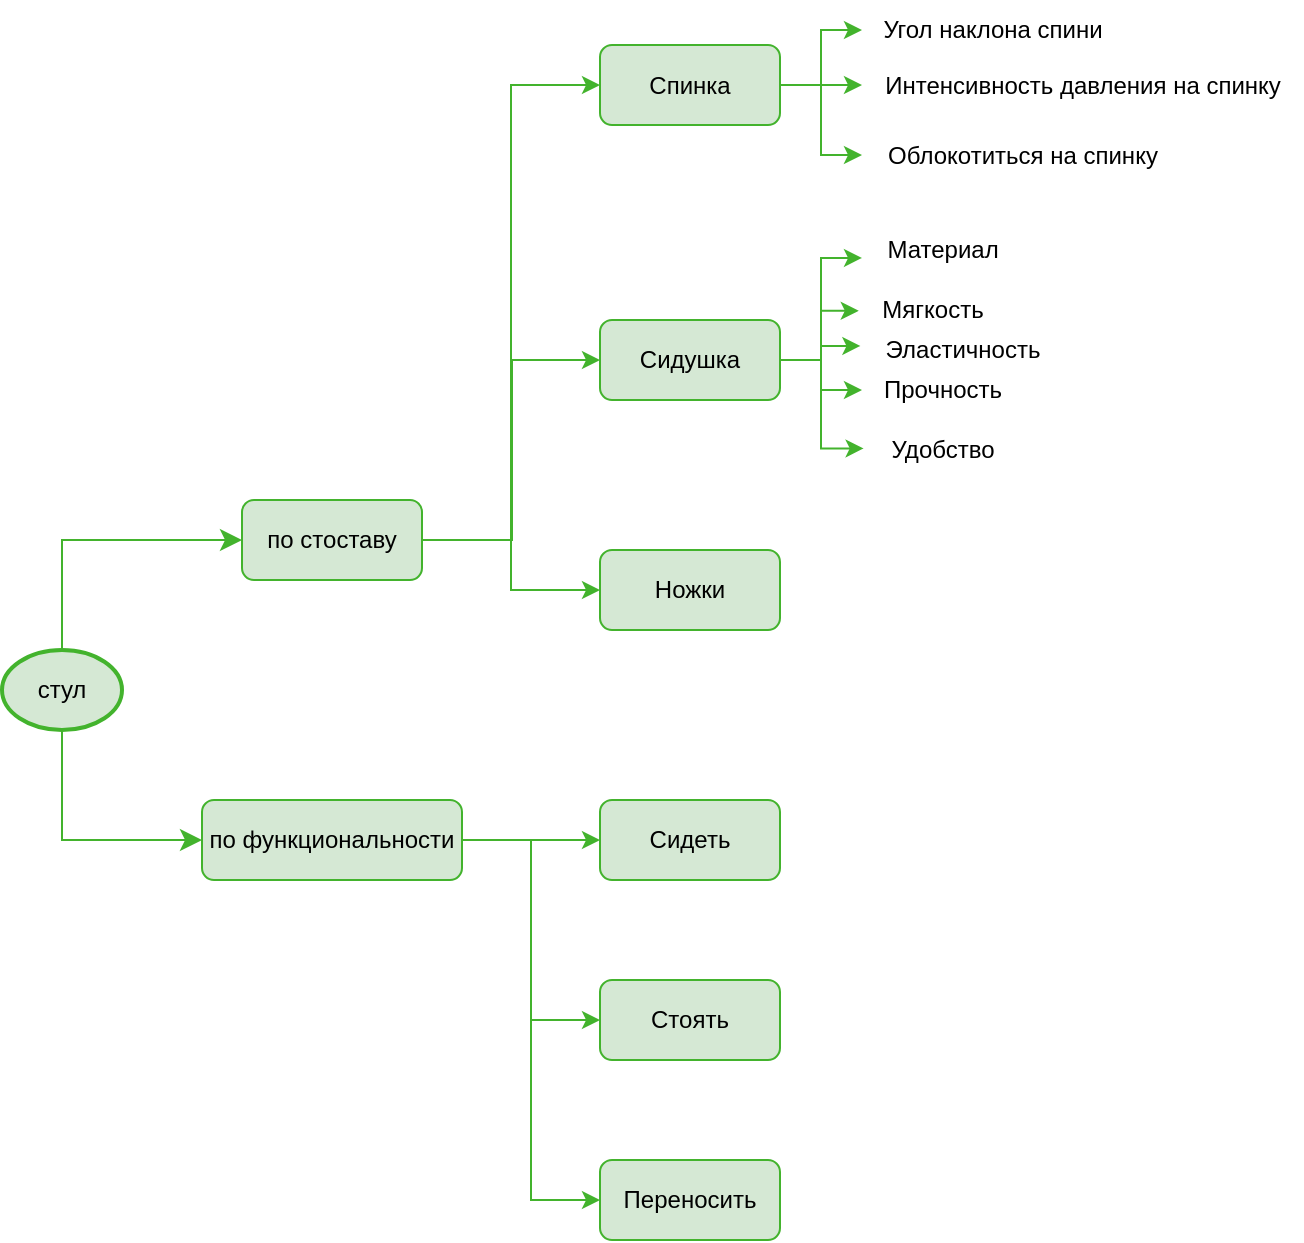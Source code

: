 <mxfile version="20.8.10" type="github">
  <diagram name="Страница 1" id="6EAmZXOaX1JrKrblsV_B">
    <mxGraphModel dx="1002" dy="553" grid="1" gridSize="10" guides="1" tooltips="1" connect="1" arrows="1" fold="1" page="1" pageScale="1" pageWidth="827" pageHeight="1169" math="0" shadow="0">
      <root>
        <mxCell id="0" />
        <mxCell id="1" parent="0" />
        <mxCell id="6-NJyNqDni9yNwFOhuFU-6" value="стул" style="strokeWidth=2;html=1;shape=mxgraph.flowchart.start_1;whiteSpace=wrap;fillColor=#d5e8d4;strokeColor=#43B32D;" vertex="1" parent="1">
          <mxGeometry x="80" y="405" width="60" height="40" as="geometry" />
        </mxCell>
        <mxCell id="6-NJyNqDni9yNwFOhuFU-18" style="edgeStyle=orthogonalEdgeStyle;rounded=0;orthogonalLoop=1;jettySize=auto;html=1;exitX=1;exitY=0.5;exitDx=0;exitDy=0;entryX=0;entryY=0.5;entryDx=0;entryDy=0;fillColor=#d5e8d4;strokeColor=#43B32D;" edge="1" parent="1" source="6-NJyNqDni9yNwFOhuFU-7" target="6-NJyNqDni9yNwFOhuFU-14">
          <mxGeometry relative="1" as="geometry" />
        </mxCell>
        <mxCell id="6-NJyNqDni9yNwFOhuFU-19" style="edgeStyle=orthogonalEdgeStyle;rounded=0;orthogonalLoop=1;jettySize=auto;html=1;entryX=0;entryY=0.5;entryDx=0;entryDy=0;exitX=1;exitY=0.5;exitDx=0;exitDy=0;fillColor=#d5e8d4;strokeColor=#43B32D;" edge="1" parent="1" source="6-NJyNqDni9yNwFOhuFU-7" target="6-NJyNqDni9yNwFOhuFU-13">
          <mxGeometry relative="1" as="geometry">
            <Array as="points">
              <mxPoint x="335" y="350" />
              <mxPoint x="335" y="260" />
            </Array>
          </mxGeometry>
        </mxCell>
        <mxCell id="6-NJyNqDni9yNwFOhuFU-20" style="edgeStyle=orthogonalEdgeStyle;rounded=0;orthogonalLoop=1;jettySize=auto;html=1;exitX=1;exitY=0.5;exitDx=0;exitDy=0;entryX=0;entryY=0.5;entryDx=0;entryDy=0;fillColor=#d5e8d4;strokeColor=#43B32D;" edge="1" parent="1" source="6-NJyNqDni9yNwFOhuFU-7" target="6-NJyNqDni9yNwFOhuFU-12">
          <mxGeometry relative="1" as="geometry" />
        </mxCell>
        <mxCell id="6-NJyNqDni9yNwFOhuFU-7" value="по стоставу" style="rounded=1;whiteSpace=wrap;html=1;fillColor=#d5e8d4;strokeColor=#43B32D;" vertex="1" parent="1">
          <mxGeometry x="200" y="330" width="90" height="40" as="geometry" />
        </mxCell>
        <mxCell id="6-NJyNqDni9yNwFOhuFU-21" style="edgeStyle=orthogonalEdgeStyle;rounded=0;orthogonalLoop=1;jettySize=auto;html=1;exitX=1;exitY=0.5;exitDx=0;exitDy=0;entryX=0;entryY=0.5;entryDx=0;entryDy=0;fillColor=#d5e8d4;strokeColor=#43B32D;" edge="1" parent="1" source="6-NJyNqDni9yNwFOhuFU-8" target="6-NJyNqDni9yNwFOhuFU-16">
          <mxGeometry relative="1" as="geometry" />
        </mxCell>
        <mxCell id="6-NJyNqDni9yNwFOhuFU-22" style="edgeStyle=orthogonalEdgeStyle;rounded=0;orthogonalLoop=1;jettySize=auto;html=1;exitX=1;exitY=0.5;exitDx=0;exitDy=0;entryX=0;entryY=0.5;entryDx=0;entryDy=0;fillColor=#d5e8d4;strokeColor=#43B32D;" edge="1" parent="1" source="6-NJyNqDni9yNwFOhuFU-8" target="6-NJyNqDni9yNwFOhuFU-15">
          <mxGeometry relative="1" as="geometry" />
        </mxCell>
        <mxCell id="6-NJyNqDni9yNwFOhuFU-23" style="edgeStyle=orthogonalEdgeStyle;rounded=0;orthogonalLoop=1;jettySize=auto;html=1;exitX=1;exitY=0.5;exitDx=0;exitDy=0;entryX=0;entryY=0.5;entryDx=0;entryDy=0;fillColor=#d5e8d4;strokeColor=#43B32D;" edge="1" parent="1" source="6-NJyNqDni9yNwFOhuFU-8" target="6-NJyNqDni9yNwFOhuFU-17">
          <mxGeometry relative="1" as="geometry" />
        </mxCell>
        <mxCell id="6-NJyNqDni9yNwFOhuFU-8" value="по функциональности" style="rounded=1;whiteSpace=wrap;html=1;fillColor=#d5e8d4;strokeColor=#43B32D;" vertex="1" parent="1">
          <mxGeometry x="180" y="480" width="130" height="40" as="geometry" />
        </mxCell>
        <mxCell id="6-NJyNqDni9yNwFOhuFU-10" value="" style="edgeStyle=elbowEdgeStyle;elbow=vertical;endArrow=classic;html=1;curved=0;rounded=0;endSize=8;startSize=8;entryX=0;entryY=0.5;entryDx=0;entryDy=0;exitX=0.5;exitY=1;exitDx=0;exitDy=0;exitPerimeter=0;fillColor=#d5e8d4;strokeColor=#43B32D;" edge="1" parent="1" source="6-NJyNqDni9yNwFOhuFU-6" target="6-NJyNqDni9yNwFOhuFU-8">
          <mxGeometry width="50" height="50" relative="1" as="geometry">
            <mxPoint x="110" y="455" as="sourcePoint" />
            <mxPoint x="140" y="475" as="targetPoint" />
            <Array as="points">
              <mxPoint x="150" y="500" />
            </Array>
          </mxGeometry>
        </mxCell>
        <mxCell id="6-NJyNqDni9yNwFOhuFU-11" value="" style="edgeStyle=elbowEdgeStyle;elbow=vertical;endArrow=classic;html=1;curved=0;rounded=0;endSize=8;startSize=8;entryX=0;entryY=0.5;entryDx=0;entryDy=0;exitX=0.5;exitY=0;exitDx=0;exitDy=0;exitPerimeter=0;fillColor=#d5e8d4;strokeColor=#43B32D;" edge="1" parent="1" source="6-NJyNqDni9yNwFOhuFU-6" target="6-NJyNqDni9yNwFOhuFU-7">
          <mxGeometry width="50" height="50" relative="1" as="geometry">
            <mxPoint x="110" y="395" as="sourcePoint" />
            <mxPoint x="190" y="445" as="targetPoint" />
            <Array as="points">
              <mxPoint x="160" y="350" />
            </Array>
          </mxGeometry>
        </mxCell>
        <mxCell id="6-NJyNqDni9yNwFOhuFU-12" value="Ножки" style="rounded=1;whiteSpace=wrap;html=1;fillColor=#d5e8d4;strokeColor=#43B32D;" vertex="1" parent="1">
          <mxGeometry x="379" y="355" width="90" height="40" as="geometry" />
        </mxCell>
        <mxCell id="6-NJyNqDni9yNwFOhuFU-45" style="edgeStyle=orthogonalEdgeStyle;rounded=0;orthogonalLoop=1;jettySize=auto;html=1;exitX=1;exitY=0.5;exitDx=0;exitDy=0;entryX=0;entryY=0.633;entryDx=0;entryDy=0;entryPerimeter=0;strokeColor=#43B32D;" edge="1" parent="1" source="6-NJyNqDni9yNwFOhuFU-13" target="6-NJyNqDni9yNwFOhuFU-27">
          <mxGeometry relative="1" as="geometry" />
        </mxCell>
        <mxCell id="6-NJyNqDni9yNwFOhuFU-47" style="edgeStyle=orthogonalEdgeStyle;rounded=0;orthogonalLoop=1;jettySize=auto;html=1;exitX=1;exitY=0.5;exitDx=0;exitDy=0;entryX=1.023;entryY=0.487;entryDx=0;entryDy=0;entryPerimeter=0;strokeColor=#43B32D;" edge="1" parent="1" source="6-NJyNqDni9yNwFOhuFU-13" target="6-NJyNqDni9yNwFOhuFU-28">
          <mxGeometry relative="1" as="geometry" />
        </mxCell>
        <mxCell id="6-NJyNqDni9yNwFOhuFU-48" style="edgeStyle=orthogonalEdgeStyle;rounded=0;orthogonalLoop=1;jettySize=auto;html=1;exitX=1;exitY=0.5;exitDx=0;exitDy=0;entryX=-0.008;entryY=0.433;entryDx=0;entryDy=0;entryPerimeter=0;strokeColor=#43B32D;" edge="1" parent="1" source="6-NJyNqDni9yNwFOhuFU-13" target="6-NJyNqDni9yNwFOhuFU-29">
          <mxGeometry relative="1" as="geometry" />
        </mxCell>
        <mxCell id="6-NJyNqDni9yNwFOhuFU-49" style="edgeStyle=orthogonalEdgeStyle;rounded=0;orthogonalLoop=1;jettySize=auto;html=1;exitX=1;exitY=0.5;exitDx=0;exitDy=0;strokeColor=#43B32D;" edge="1" parent="1" source="6-NJyNqDni9yNwFOhuFU-13" target="6-NJyNqDni9yNwFOhuFU-30">
          <mxGeometry relative="1" as="geometry" />
        </mxCell>
        <mxCell id="6-NJyNqDni9yNwFOhuFU-50" style="edgeStyle=orthogonalEdgeStyle;rounded=0;orthogonalLoop=1;jettySize=auto;html=1;exitX=1;exitY=0.5;exitDx=0;exitDy=0;entryX=0.01;entryY=0.473;entryDx=0;entryDy=0;entryPerimeter=0;strokeColor=#43B32D;" edge="1" parent="1" source="6-NJyNqDni9yNwFOhuFU-13" target="6-NJyNqDni9yNwFOhuFU-32">
          <mxGeometry relative="1" as="geometry" />
        </mxCell>
        <mxCell id="6-NJyNqDni9yNwFOhuFU-13" value="Сидушка" style="rounded=1;whiteSpace=wrap;html=1;fillColor=#d5e8d4;strokeColor=#43B32D;" vertex="1" parent="1">
          <mxGeometry x="379" y="240" width="90" height="40" as="geometry" />
        </mxCell>
        <mxCell id="6-NJyNqDni9yNwFOhuFU-37" value="" style="edgeStyle=orthogonalEdgeStyle;rounded=0;orthogonalLoop=1;jettySize=auto;html=1;strokeColor=#43B32D;" edge="1" parent="1" source="6-NJyNqDni9yNwFOhuFU-14" target="6-NJyNqDni9yNwFOhuFU-26">
          <mxGeometry relative="1" as="geometry" />
        </mxCell>
        <mxCell id="6-NJyNqDni9yNwFOhuFU-38" style="edgeStyle=orthogonalEdgeStyle;rounded=0;orthogonalLoop=1;jettySize=auto;html=1;strokeColor=#43B32D;" edge="1" parent="1" source="6-NJyNqDni9yNwFOhuFU-14" target="6-NJyNqDni9yNwFOhuFU-25">
          <mxGeometry relative="1" as="geometry" />
        </mxCell>
        <mxCell id="6-NJyNqDni9yNwFOhuFU-39" style="edgeStyle=orthogonalEdgeStyle;rounded=0;orthogonalLoop=1;jettySize=auto;html=1;exitX=1;exitY=0.5;exitDx=0;exitDy=0;strokeColor=#43B32D;" edge="1" parent="1" source="6-NJyNqDni9yNwFOhuFU-14" target="6-NJyNqDni9yNwFOhuFU-24">
          <mxGeometry relative="1" as="geometry" />
        </mxCell>
        <mxCell id="6-NJyNqDni9yNwFOhuFU-14" value="Спинка" style="rounded=1;whiteSpace=wrap;html=1;fillColor=#d5e8d4;strokeColor=#43B32D;" vertex="1" parent="1">
          <mxGeometry x="379" y="102.5" width="90" height="40" as="geometry" />
        </mxCell>
        <mxCell id="6-NJyNqDni9yNwFOhuFU-15" value="Стоять" style="rounded=1;whiteSpace=wrap;html=1;fillColor=#d5e8d4;strokeColor=#43B32D;" vertex="1" parent="1">
          <mxGeometry x="379" y="570" width="90" height="40" as="geometry" />
        </mxCell>
        <mxCell id="6-NJyNqDni9yNwFOhuFU-16" value="Сидеть" style="rounded=1;whiteSpace=wrap;html=1;fillColor=#d5e8d4;strokeColor=#43B32D;" vertex="1" parent="1">
          <mxGeometry x="379" y="480" width="90" height="40" as="geometry" />
        </mxCell>
        <mxCell id="6-NJyNqDni9yNwFOhuFU-17" value="Переносить" style="rounded=1;whiteSpace=wrap;html=1;fillColor=#d5e8d4;strokeColor=#43B32D;" vertex="1" parent="1">
          <mxGeometry x="379" y="660" width="90" height="40" as="geometry" />
        </mxCell>
        <mxCell id="6-NJyNqDni9yNwFOhuFU-24" value="Угол наклона спини" style="text;html=1;align=center;verticalAlign=middle;resizable=0;points=[];autosize=1;strokeColor=none;fillColor=none;" vertex="1" parent="1">
          <mxGeometry x="510" y="80" width="130" height="30" as="geometry" />
        </mxCell>
        <mxCell id="6-NJyNqDni9yNwFOhuFU-25" value="Интенсивность давления на спинку" style="text;html=1;align=center;verticalAlign=middle;resizable=0;points=[];autosize=1;strokeColor=none;fillColor=none;" vertex="1" parent="1">
          <mxGeometry x="510" y="107.5" width="220" height="30" as="geometry" />
        </mxCell>
        <mxCell id="6-NJyNqDni9yNwFOhuFU-26" value="Облокотиться на спинку" style="text;html=1;align=center;verticalAlign=middle;resizable=0;points=[];autosize=1;strokeColor=none;fillColor=none;" vertex="1" parent="1">
          <mxGeometry x="510" y="142.5" width="160" height="30" as="geometry" />
        </mxCell>
        <mxCell id="6-NJyNqDni9yNwFOhuFU-28" value="Мягкость" style="text;align=center;verticalAlign=middle;resizable=0;points=[];autosize=1;strokeColor=none;fillColor=none;labelPosition=center;verticalLabelPosition=middle;html=1;flipH=1;flipV=1;container=0;" vertex="1" parent="1">
          <mxGeometry x="510" y="220" width="70" height="30" as="geometry" />
        </mxCell>
        <mxCell id="6-NJyNqDni9yNwFOhuFU-27" value="Материал" style="text;html=1;align=center;verticalAlign=middle;resizable=0;points=[];autosize=1;strokeColor=none;fillColor=none;labelPosition=center;verticalLabelPosition=middle;" vertex="1" parent="1">
          <mxGeometry x="510" y="190" width="80" height="30" as="geometry" />
        </mxCell>
        <mxCell id="6-NJyNqDni9yNwFOhuFU-29" value="Эластичность" style="text;html=1;align=center;verticalAlign=middle;resizable=0;points=[];autosize=1;strokeColor=none;fillColor=none;labelPosition=center;verticalLabelPosition=middle;" vertex="1" parent="1">
          <mxGeometry x="510" y="240" width="100" height="30" as="geometry" />
        </mxCell>
        <mxCell id="6-NJyNqDni9yNwFOhuFU-30" value="Прочность" style="text;html=1;align=center;verticalAlign=middle;resizable=0;points=[];autosize=1;strokeColor=none;fillColor=none;labelPosition=center;verticalLabelPosition=middle;" vertex="1" parent="1">
          <mxGeometry x="510" y="260" width="80" height="30" as="geometry" />
        </mxCell>
        <mxCell id="6-NJyNqDni9yNwFOhuFU-32" value="Удобство" style="text;html=1;align=center;verticalAlign=middle;resizable=0;points=[];autosize=1;strokeColor=none;fillColor=none;labelPosition=center;verticalLabelPosition=middle;" vertex="1" parent="1">
          <mxGeometry x="510" y="290" width="80" height="30" as="geometry" />
        </mxCell>
      </root>
    </mxGraphModel>
  </diagram>
</mxfile>
